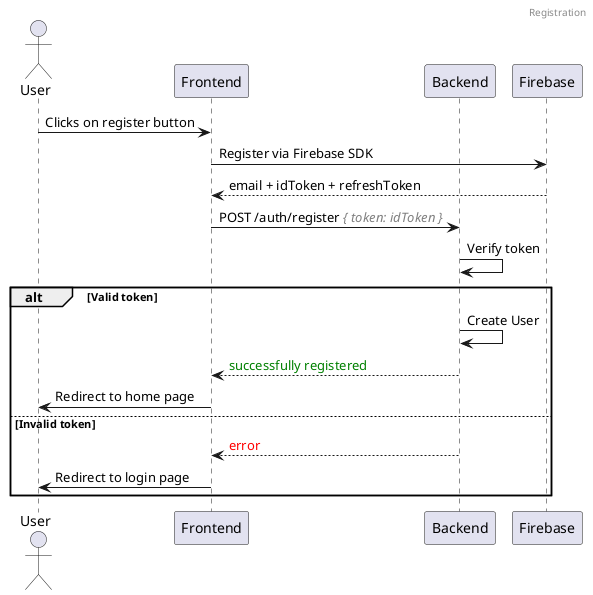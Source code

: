 @startuml

actor User
participant Frontend
participant Backend
participant Firebase

header Registration

User -> Frontend: Clicks on register button
Frontend -> Firebase: Register via Firebase SDK
Firebase --> Frontend: email + idToken + refreshToken
Frontend -> Backend: POST /auth/register <color gray><i>{ token: idToken }</i></color>
Backend -> Backend: Verify token

alt Valid token
    Backend -> Backend: Create User
    Backend --> Frontend: <color green>successfully registered</color>
    Frontend -> User: Redirect to home page
else Invalid token
    Backend --> Frontend: <color red>error</color>
    Frontend -> User: Redirect to login page
end



@enduml